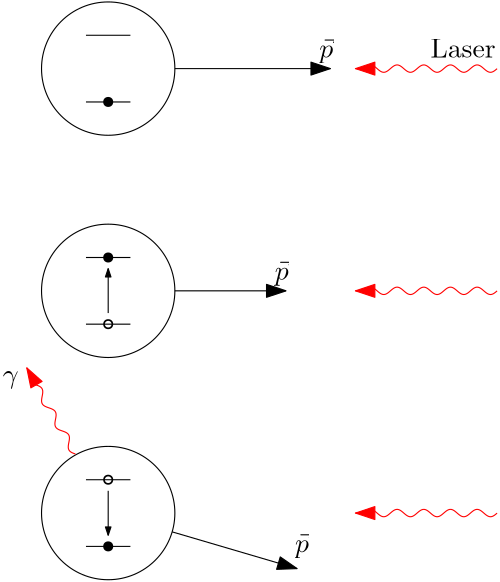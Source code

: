 <?xml version="1.0"?>
<!DOCTYPE ipe SYSTEM "ipe.dtd">
<ipe version="70005" creator="Ipe 7.1.4">
<info created="D:20150518172121" modified="D:20150518174041"/>
<ipestyle name="basic">
<symbol name="arrow/arc(spx)">
<path stroke="sym-stroke" fill="sym-stroke" pen="sym-pen">
0 0 m
-1 0.333 l
-1 -0.333 l
h
</path>
</symbol>
<symbol name="arrow/farc(spx)">
<path stroke="sym-stroke" fill="white" pen="sym-pen">
0 0 m
-1 0.333 l
-1 -0.333 l
h
</path>
</symbol>
<symbol name="mark/circle(sx)" transformations="translations">
<path fill="sym-stroke">
0.6 0 0 0.6 0 0 e
0.4 0 0 0.4 0 0 e
</path>
</symbol>
<symbol name="mark/disk(sx)" transformations="translations">
<path fill="sym-stroke">
0.6 0 0 0.6 0 0 e
</path>
</symbol>
<symbol name="mark/fdisk(sfx)" transformations="translations">
<group>
<path fill="sym-fill">
0.5 0 0 0.5 0 0 e
</path>
<path fill="sym-stroke" fillrule="eofill">
0.6 0 0 0.6 0 0 e
0.4 0 0 0.4 0 0 e
</path>
</group>
</symbol>
<symbol name="mark/box(sx)" transformations="translations">
<path fill="sym-stroke" fillrule="eofill">
-0.6 -0.6 m
0.6 -0.6 l
0.6 0.6 l
-0.6 0.6 l
h
-0.4 -0.4 m
0.4 -0.4 l
0.4 0.4 l
-0.4 0.4 l
h
</path>
</symbol>
<symbol name="mark/square(sx)" transformations="translations">
<path fill="sym-stroke">
-0.6 -0.6 m
0.6 -0.6 l
0.6 0.6 l
-0.6 0.6 l
h
</path>
</symbol>
<symbol name="mark/fsquare(sfx)" transformations="translations">
<group>
<path fill="sym-fill">
-0.5 -0.5 m
0.5 -0.5 l
0.5 0.5 l
-0.5 0.5 l
h
</path>
<path fill="sym-stroke" fillrule="eofill">
-0.6 -0.6 m
0.6 -0.6 l
0.6 0.6 l
-0.6 0.6 l
h
-0.4 -0.4 m
0.4 -0.4 l
0.4 0.4 l
-0.4 0.4 l
h
</path>
</group>
</symbol>
<symbol name="mark/cross(sx)" transformations="translations">
<group>
<path fill="sym-stroke">
-0.43 -0.57 m
0.57 0.43 l
0.43 0.57 l
-0.57 -0.43 l
h
</path>
<path fill="sym-stroke">
-0.43 0.57 m
0.57 -0.43 l
0.43 -0.57 l
-0.57 0.43 l
h
</path>
</group>
</symbol>
<symbol name="arrow/fnormal(spx)">
<path stroke="sym-stroke" fill="white" pen="sym-pen">
0 0 m
-1 0.333 l
-1 -0.333 l
h
</path>
</symbol>
<symbol name="arrow/pointed(spx)">
<path stroke="sym-stroke" fill="sym-stroke" pen="sym-pen">
0 0 m
-1 0.333 l
-0.8 0 l
-1 -0.333 l
h
</path>
</symbol>
<symbol name="arrow/fpointed(spx)">
<path stroke="sym-stroke" fill="white" pen="sym-pen">
0 0 m
-1 0.333 l
-0.8 0 l
-1 -0.333 l
h
</path>
</symbol>
<symbol name="arrow/linear(spx)">
<path stroke="sym-stroke" pen="sym-pen">
-1 0.333 m
0 0 l
-1 -0.333 l
</path>
</symbol>
<symbol name="arrow/fdouble(spx)">
<path stroke="sym-stroke" fill="white" pen="sym-pen">
0 0 m
-1 0.333 l
-1 -0.333 l
h
-1 0 m
-2 0.333 l
-2 -0.333 l
h
</path>
</symbol>
<symbol name="arrow/double(spx)">
<path stroke="sym-stroke" fill="sym-stroke" pen="sym-pen">
0 0 m
-1 0.333 l
-1 -0.333 l
h
-1 0 m
-2 0.333 l
-2 -0.333 l
h
</path>
</symbol>
<pen name="heavier" value="0.8"/>
<pen name="fat" value="1.2"/>
<pen name="ultrafat" value="2"/>
<symbolsize name="large" value="5"/>
<symbolsize name="small" value="2"/>
<symbolsize name="tiny" value="1.1"/>
<arrowsize name="large" value="10"/>
<arrowsize name="small" value="5"/>
<arrowsize name="tiny" value="3"/>
<color name="red" value="1 0 0"/>
<color name="green" value="0 1 0"/>
<color name="blue" value="0 0 1"/>
<color name="yellow" value="1 1 0"/>
<color name="orange" value="1 0.647 0"/>
<color name="gold" value="1 0.843 0"/>
<color name="purple" value="0.627 0.125 0.941"/>
<color name="gray" value="0.745"/>
<color name="brown" value="0.647 0.165 0.165"/>
<color name="navy" value="0 0 0.502"/>
<color name="pink" value="1 0.753 0.796"/>
<color name="seagreen" value="0.18 0.545 0.341"/>
<color name="turquoise" value="0.251 0.878 0.816"/>
<color name="violet" value="0.933 0.51 0.933"/>
<color name="darkblue" value="0 0 0.545"/>
<color name="darkcyan" value="0 0.545 0.545"/>
<color name="darkgray" value="0.663"/>
<color name="darkgreen" value="0 0.392 0"/>
<color name="darkmagenta" value="0.545 0 0.545"/>
<color name="darkorange" value="1 0.549 0"/>
<color name="darkred" value="0.545 0 0"/>
<color name="lightblue" value="0.678 0.847 0.902"/>
<color name="lightcyan" value="0.878 1 1"/>
<color name="lightgray" value="0.827"/>
<color name="lightgreen" value="0.565 0.933 0.565"/>
<color name="lightyellow" value="1 1 0.878"/>
<dashstyle name="dashed" value="[4] 0"/>
<dashstyle name="dotted" value="[1 3] 0"/>
<dashstyle name="dash dotted" value="[4 2 1 2] 0"/>
<dashstyle name="dash dot dotted" value="[4 2 1 2 1 2] 0"/>
<textsize name="large" value="\large"/>
<textsize name="Large" value="\Large"/>
<textsize name="LARGE" value="\LARGE"/>
<textsize name="huge" value="\huge"/>
<textsize name="Huge" value="\Huge"/>
<textsize name="small" value="\small"/>
<textsize name="footnote" value="\footnotesize"/>
<textsize name="tiny" value="\tiny"/>
<textstyle name="center" begin="\begin{center}" end="\end{center}"/>
<textstyle name="itemize" begin="\begin{itemize}" end="\end{itemize}"/>
<textstyle name="item" begin="\begin{itemize}\item{}" end="\end{itemize}"/>
<gridsize name="4 pts" value="4"/>
<gridsize name="8 pts (~3 mm)" value="8"/>
<gridsize name="16 pts (~6 mm)" value="16"/>
<gridsize name="32 pts (~12 mm)" value="32"/>
<gridsize name="10 pts (~3.5 mm)" value="10"/>
<gridsize name="20 pts (~7 mm)" value="20"/>
<gridsize name="14 pts (~5 mm)" value="14"/>
<gridsize name="28 pts (~10 mm)" value="28"/>
<gridsize name="56 pts (~20 mm)" value="56"/>
<anglesize name="90 deg" value="90"/>
<anglesize name="60 deg" value="60"/>
<anglesize name="45 deg" value="45"/>
<anglesize name="30 deg" value="30"/>
<anglesize name="22.5 deg" value="22.5"/>
<tiling name="falling" angle="-60" step="4" width="1"/>
<tiling name="rising" angle="30" step="4" width="1"/>
</ipestyle>
<page>
<layer name="alpha"/>
<view layers="alpha" active="alpha"/>
<path layer="alpha" matrix="1 0 0 1 -8 40" stroke="black">
24 0 0 24 128 704 e
</path>
<path matrix="1 0 0 1 -8 44" stroke="black">
120 688 m
136 688 l
</path>
<path matrix="1 0 0 1 -8 40" stroke="black">
120 716 m
136 716 l
</path>
<use matrix="1 0 0 1 -8 40" name="mark/disk(sx)" pos="128 692" size="normal" stroke="black"/>
<path matrix="1 0 0 1 -8 40" stroke="black" arrow="normal/normal">
152 704 m
208 704 l
</path>
<text matrix="1 0 0 1 -8 36" transformations="translations" pos="204 712" stroke="black" type="label" width="5.012" height="7.125" depth="1.93" valign="baseline">$\vec{p}$</text>
<path matrix="1 0 0 1 -12 8" stroke="red">
264 740 m
264 740 l
264 740 l
264 740 l
h
</path>
<path matrix="1 0 0 1 -19 16" stroke="red" arrow="normal/normal">
232 728 m
228 728 l
</path>
<text matrix="1 0 0 1 -40 8" transformations="translations" pos="276 740" stroke="black" type="label" width="23.468" height="6.808" depth="0" valign="baseline">Laser</text>
<path matrix="1 0 0 1 -8 -40" stroke="black">
24 0 0 24 128 704 e
</path>
<path matrix="1 0 0 1 -8 -36" stroke="black">
120 688 m
136 688 l
</path>
<path matrix="1 0 0 1 -8 -40" stroke="black">
120 716 m
136 716 l
</path>
<use matrix="1 0 0 1 -8 -16" name="mark/disk(sx)" pos="128 692" size="normal" stroke="black"/>
<path stroke="black" arrow="normal/normal">
144 664 m
184 664 l
</path>
<text matrix="1 0 0 1 -24 -44" transformations="translations" pos="204 712" stroke="black" type="label" width="5.012" height="7.125" depth="1.93" valign="baseline">$\vec{p}$</text>
<path matrix="1 0 0 1 -8 -120" stroke="black">
24 0 0 24 128 704 e
</path>
<path matrix="1 0 0 1 -8 -116" stroke="black">
120 688 m
136 688 l
</path>
<path matrix="1 0 0 1 -8 -120" stroke="black">
120 716 m
136 716 l
</path>
<use matrix="1 0 0 1 -8 -120" name="mark/disk(sx)" pos="128 692" size="normal" stroke="black"/>
<path stroke="black" arrow="normal/normal">
143.025 577.228 m
188 564 l
</path>
<text matrix="1 0 0 1 -16.7437 -142.075" transformations="translations" pos="204 712" stroke="black" type="label" width="5.012" height="7.125" depth="1.93" valign="baseline">$\vec{p}$</text>
<use name="mark/circle(sx)" pos="120 652" size="normal" stroke="black"/>
<path stroke="black" arrow="normal/tiny">
120 656 m
120 672 l
</path>
<use matrix="1 0 0 1 0 -56" name="mark/circle(sx)" pos="120 652" size="normal" stroke="black"/>
<path matrix="1 0 0 1 0 -8" stroke="black" arrow="normal/tiny">
120 600 m
120 584 l
</path>
<path matrix="1 0 0 1 -12 56" stroke="red">
224 688 m
224.162 688.144 224.323 688.283 224.485 688.416 c
224.646 688.549 224.808 688.676 224.97 688.79 c
225.131 688.904 225.293 689.004 225.455 689.086 c
225.616 689.167 225.778 689.231 225.939 689.273 c
226.101 689.315 226.263 689.335 226.424 689.333 c
226.586 689.331 226.747 689.306 226.909 689.26 c
227.071 689.214 227.232 689.147 227.394 689.062 c
227.556 688.977 227.717 688.873 227.879 688.757 c
228.04 688.641 228.202 688.513 228.364 688.377 c
228.525 688.242 228.687 688.101 228.848 687.96 c
229.01 687.819 229.172 687.679 229.333 687.546 c
229.495 687.414 229.657 687.289 229.818 687.178 c
229.98 687.067 230.141 686.97 230.303 686.891 c
230.465 686.813 230.626 686.754 230.788 686.716 c
230.949 686.678 231.111 686.662 231.273 686.668 c
231.434 686.674 231.596 686.703 231.758 686.753 c
231.919 686.803 232.081 686.874 232.242 686.963 c
232.404 687.051 232.566 687.158 232.727 687.276 c
232.889 687.394 233.051 687.525 233.212 687.661 c
233.374 687.798 233.535 687.94 233.697 688.08 c
233.859 688.221 234.02 688.36 234.182 688.491 c
234.343 688.622 234.505 688.745 234.667 688.853 c
234.828 688.962 234.99 689.056 235.152 689.13 c
235.313 689.205 235.475 689.261 235.636 689.295 c
235.798 689.328 235.96 689.34 236.121 689.33 c
236.283 689.319 236.444 689.286 236.606 689.232 c
236.768 689.178 236.929 689.103 237.091 689.011 c
237.253 688.92 237.414 688.811 237.576 688.69 c
237.737 688.569 237.899 688.437 238.061 688.3 c
238.222 688.162 238.384 688.02 238.545 687.88 c
238.707 687.739 238.869 687.601 239.03 687.472 c
239.192 687.342 239.354 687.222 239.515 687.116 c
239.677 687.011 239.838 686.92 240 686.849 c
240.162 686.778 240.323 686.726 240.485 686.696 c
240.646 686.667 240.808 686.659 240.97 686.674 c
241.131 686.689 241.293 686.726 241.455 686.784 c
241.616 686.842 241.778 686.92 241.939 687.015 c
242.101 687.11 242.263 687.222 242.424 687.345 c
242.586 687.467 242.747 687.601 242.909 687.739 c
243.071 687.878 243.232 688.02 243.394 688.16 c
243.556 688.3 243.717 688.437 243.879 688.565 c
244.04 688.693 244.202 688.811 244.364 688.914 c
244.525 689.016 244.687 689.103 244.848 689.171 c
245.01 689.238 245.172 689.286 245.333 689.311 c
245.495 689.337 245.657 689.34 245.818 689.321 c
245.98 689.302 246.141 689.261 246.303 689.199 c
246.465 689.137 246.626 689.055 246.788 688.957 c
246.949 688.859 247.111 688.745 247.273 688.62 c
247.434 688.495 247.596 688.36 247.758 688.221 c
247.919 688.082 248.081 687.939 248.242 687.8 c
248.404 687.661 248.566 687.525 248.727 687.399 c
248.889 687.273 249.051 687.157 249.212 687.058 c
249.374 686.958 249.535 686.874 249.697 686.81 c
249.859 686.747 250.02 686.703 250.182 686.682 c
250.343 686.661 250.505 686.662 250.667 686.685 c
250.828 686.708 250.99 686.754 251.152 686.819 c
251.313 686.885 251.475 686.97 251.636 687.071 c
251.798 687.172 251.96 687.289 252.121 687.416 c
252.283 687.542 252.444 687.679 252.606 687.819 c
252.768 687.958 252.929 688.101 253.091 688.24 c
253.253 688.378 253.414 688.513 253.576 688.637 c
253.737 688.761 253.899 688.874 254.061 688.97 c
254.222 689.067 254.384 689.147 254.545 689.207 c
254.707 689.267 254.869 689.306 255.03 689.324 c
255.192 689.341 255.354 689.335 255.515 689.308 c
255.677 689.28 255.838 689.231 256 689.162 c
256.162 689.093 256.323 689.004 256.485 688.9 c
256.646 688.796 256.808 688.676 256.97 688.548 c
257.131 688.419 257.293 688.282 257.455 688.141 c
257.616 688.001 257.778 687.859 257.939 687.721 c
258.101 687.583 258.263 687.45 258.424 687.328 c
258.586 687.206 258.747 687.096 258.909 687.003 c
259.071 686.909 259.232 686.832 259.394 686.776 c
259.556 686.72 259.717 686.685 259.879 686.672 c
260.04 686.659 260.202 686.669 260.364 686.701 c
260.525 686.732 260.687 686.786 260.848 686.859 c
261.01 686.931 261.172 687.024 261.333 687.13 c
261.495 687.237 261.657 687.359 261.818 687.489 c
261.98 687.619 262.141 687.758 262.303 687.899 c
262.465 688.039 262.626 688.181 262.788 688.318 c
262.949 688.455 263.111 688.587 263.273 688.706 c
263.434 688.826 263.596 688.933 263.758 689.024 c
263.919 689.114 264.081 689.187 264.242 689.239 c
264.404 689.291 264.566 689.322 264.727 689.331 c
264.889 689.339 265.051 689.326 265.212 689.29 c
265.374 689.254 265.535 689.197 265.697 689.12 c
265.859 689.044 266.02 688.948 266.182 688.839 c
266.343 688.729 266.505 688.605 266.667 688.474 c
266.828 688.342 266.99 688.202 267.152 688.061 c
267.313 687.921 267.475 687.779 267.636 687.643 c
267.798 687.507 267.96 687.377 268.121 687.26 c
268.283 687.143 268.444 687.038 268.606 686.951 c
268.768 686.864 268.929 686.795 269.091 686.747 c
269.253 686.699 269.414 686.672 269.576 686.667 c
269.737 686.663 269.899 686.681 270.061 686.721 c
270.222 686.761 270.384 686.822 270.545 686.902 c
270.707 686.982 270.869 687.08 271.03 687.193 c
271.192 687.305 271.354 687.432 271.515 687.564 c
271.677 687.696 271.838 687.835 272 687.979 c
</path>
<path matrix="1 0 0 1 0 32" stroke="red">
93.4517 598.334 m
93.653 598.263 93.8565 598.195 94.0588 598.125 c
94.261 598.054 94.4601 597.983 94.652 597.907 c
94.8433 597.832 95.0265 597.75 95.1967 597.662 c
95.3656 597.573 95.5219 597.476 95.6613 597.371 c
95.8003 597.264 95.9229 597.148 96.0251 597.021 c
96.1286 596.894 96.2122 596.755 96.2762 596.606 c
96.3408 596.456 96.3858 596.296 96.4131 596.125 c
96.4404 595.954 96.4499 595.773 96.446 595.584 c
96.4416 595.395 96.4239 595.198 96.3966 594.995 c
96.3689 594.793 96.333 594.586 96.2936 594.376 c
96.2537 594.167 96.2109 593.955 96.171 593.746 c
96.1316 593.536 96.0948 593.328 96.0662 593.126 c
96.0381 592.922 96.0186 592.724 96.0134 592.535 c
96.0078 592.345 96.0155 592.163 96.0411 591.991 c
96.0676 591.819 96.11 591.658 96.1728 591.507 c
96.2351 591.357 96.317 591.217 96.4179 591.089 c
96.5183 590.961 96.6391 590.843 96.7764 590.736 c
96.9141 590.629 97.0687 590.531 97.2367 590.442 c
97.4051 590.353 97.5875 590.271 97.7779 590.195 c
97.9681 590.118 98.1672 590.047 98.3694 589.976 c
98.5708 589.906 98.7752 589.838 98.9765 589.767 c
99.1771 589.696 99.3745 589.624 99.5629 589.545 c
99.7507 589.468 99.9296 589.384 100.094 589.292 c
100.258 589.201 100.409 589.101 100.541 588.991 c
100.674 588.881 100.789 588.76 100.885 588.63 c
100.981 588.498 101.056 588.355 101.113 588.202 c
101.17 588.047 101.208 587.883 101.23 587.709 c
101.251 587.534 101.254 587.35 101.245 587.158 c
101.236 586.966 101.213 586.766 101.183 586.562 c
101.152 586.358 101.114 586.149 101.073 585.938 c
101.032 585.729 100.99 585.517 100.951 585.309 c
100.913 585.1 100.878 584.893 100.853 584.692 c
100.829 584.491 100.814 584.297 100.814 584.11 c
100.814 583.923 100.828 583.745 100.86 583.576 c
100.893 583.408 100.943 583.251 101.013 583.104 c
101.082 582.958 101.172 582.823 101.28 582.699 c
101.388 582.575 101.515 582.462 101.659 582.359 c
101.802 582.254 101.964 582.161 102.136 582.074 c
102.31 581.987 102.497 581.908 102.69 581.834 c
102.883 581.758 103.084 581.688 103.287 581.619 c
103.489 581.548 103.693 581.48 103.893 581.408 c
104.092 581.337 104.287 581.263 104.471 581.182 c
104.656 581.103 104.829 581.016 104.989 580.921 c
105.147 580.827 105.292 580.723 105.417 580.609 c
105.543 580.495 105.651 580.37 105.739 580.235 c
105.827 580.099 105.897 579.952 105.946 579.795 c
105.996 579.636 106.027 579.469 106.042 579.29 c
106.057 579.111 106.054 578.924 106.041 578.729 c
106.026 578.535 106 578.332 105.967 578.127 c
105.933 577.921 105.893 577.711 105.852 577.5 c
105.811 577.291 105.769 577.079 105.732 576.872 c
105.695 576.664 105.664 576.458 105.643 576.261 c
105.623 576.062 105.612 575.87 105.618 575.686 c
105.623 575.502 105.644 575.328 105.684 575.164 c
105.723 575 105.78 574.847 105.857 574.704 c
105.934 574.563 106.03 574.431 106.146 574.311 c
106.261 574.191 106.395 574.082 106.545 573.982 c
106.695 573.882 106.861 573.791 107.039 573.708 c
107.217 573.623 107.408 573.547 107.603 573.473 c
107.798 573.399 107.999 573.329 108.205 573.261 c
</path>
<path matrix="1 0 0 1 5.68412 34.559" stroke="red" arrow="normal/normal">
86.1849 599.68 m
85 601.732 l
</path>
<text matrix="1 0 0 1 -12.8208 20.5577" transformations="translations" pos="94.8711 610.263" stroke="black" type="label" width="5.711" height="4.297" depth="1.93" valign="baseline">$\gamma$</text>
<path matrix="1 0 0 1 -12 -72" stroke="red">
264 740 m
264 740 l
264 740 l
264 740 l
h
</path>
<path matrix="1 0 0 1 -19 -64" stroke="red" arrow="normal/normal">
232 728 m
228 728 l
</path>
<path matrix="1 0 0 1 -12 -24" stroke="red">
224 688 m
224.162 688.144 224.323 688.283 224.485 688.416 c
224.646 688.549 224.808 688.676 224.97 688.79 c
225.131 688.904 225.293 689.004 225.455 689.086 c
225.616 689.167 225.778 689.231 225.939 689.273 c
226.101 689.315 226.263 689.335 226.424 689.333 c
226.586 689.331 226.747 689.306 226.909 689.26 c
227.071 689.214 227.232 689.147 227.394 689.062 c
227.556 688.977 227.717 688.873 227.879 688.757 c
228.04 688.641 228.202 688.513 228.364 688.377 c
228.525 688.242 228.687 688.101 228.848 687.96 c
229.01 687.819 229.172 687.679 229.333 687.546 c
229.495 687.414 229.657 687.289 229.818 687.178 c
229.98 687.067 230.141 686.97 230.303 686.891 c
230.465 686.813 230.626 686.754 230.788 686.716 c
230.949 686.678 231.111 686.662 231.273 686.668 c
231.434 686.674 231.596 686.703 231.758 686.753 c
231.919 686.803 232.081 686.874 232.242 686.963 c
232.404 687.051 232.566 687.158 232.727 687.276 c
232.889 687.394 233.051 687.525 233.212 687.661 c
233.374 687.798 233.535 687.94 233.697 688.08 c
233.859 688.221 234.02 688.36 234.182 688.491 c
234.343 688.622 234.505 688.745 234.667 688.853 c
234.828 688.962 234.99 689.056 235.152 689.13 c
235.313 689.205 235.475 689.261 235.636 689.295 c
235.798 689.328 235.96 689.34 236.121 689.33 c
236.283 689.319 236.444 689.286 236.606 689.232 c
236.768 689.178 236.929 689.103 237.091 689.011 c
237.253 688.92 237.414 688.811 237.576 688.69 c
237.737 688.569 237.899 688.437 238.061 688.3 c
238.222 688.162 238.384 688.02 238.545 687.88 c
238.707 687.739 238.869 687.601 239.03 687.472 c
239.192 687.342 239.354 687.222 239.515 687.116 c
239.677 687.011 239.838 686.92 240 686.849 c
240.162 686.778 240.323 686.726 240.485 686.696 c
240.646 686.667 240.808 686.659 240.97 686.674 c
241.131 686.689 241.293 686.726 241.455 686.784 c
241.616 686.842 241.778 686.92 241.939 687.015 c
242.101 687.11 242.263 687.222 242.424 687.345 c
242.586 687.467 242.747 687.601 242.909 687.739 c
243.071 687.878 243.232 688.02 243.394 688.16 c
243.556 688.3 243.717 688.437 243.879 688.565 c
244.04 688.693 244.202 688.811 244.364 688.914 c
244.525 689.016 244.687 689.103 244.848 689.171 c
245.01 689.238 245.172 689.286 245.333 689.311 c
245.495 689.337 245.657 689.34 245.818 689.321 c
245.98 689.302 246.141 689.261 246.303 689.199 c
246.465 689.137 246.626 689.055 246.788 688.957 c
246.949 688.859 247.111 688.745 247.273 688.62 c
247.434 688.495 247.596 688.36 247.758 688.221 c
247.919 688.082 248.081 687.939 248.242 687.8 c
248.404 687.661 248.566 687.525 248.727 687.399 c
248.889 687.273 249.051 687.157 249.212 687.058 c
249.374 686.958 249.535 686.874 249.697 686.81 c
249.859 686.747 250.02 686.703 250.182 686.682 c
250.343 686.661 250.505 686.662 250.667 686.685 c
250.828 686.708 250.99 686.754 251.152 686.819 c
251.313 686.885 251.475 686.97 251.636 687.071 c
251.798 687.172 251.96 687.289 252.121 687.416 c
252.283 687.542 252.444 687.679 252.606 687.819 c
252.768 687.958 252.929 688.101 253.091 688.24 c
253.253 688.378 253.414 688.513 253.576 688.637 c
253.737 688.761 253.899 688.874 254.061 688.97 c
254.222 689.067 254.384 689.147 254.545 689.207 c
254.707 689.267 254.869 689.306 255.03 689.324 c
255.192 689.341 255.354 689.335 255.515 689.308 c
255.677 689.28 255.838 689.231 256 689.162 c
256.162 689.093 256.323 689.004 256.485 688.9 c
256.646 688.796 256.808 688.676 256.97 688.548 c
257.131 688.419 257.293 688.282 257.455 688.141 c
257.616 688.001 257.778 687.859 257.939 687.721 c
258.101 687.583 258.263 687.45 258.424 687.328 c
258.586 687.206 258.747 687.096 258.909 687.003 c
259.071 686.909 259.232 686.832 259.394 686.776 c
259.556 686.72 259.717 686.685 259.879 686.672 c
260.04 686.659 260.202 686.669 260.364 686.701 c
260.525 686.732 260.687 686.786 260.848 686.859 c
261.01 686.931 261.172 687.024 261.333 687.13 c
261.495 687.237 261.657 687.359 261.818 687.489 c
261.98 687.619 262.141 687.758 262.303 687.899 c
262.465 688.039 262.626 688.181 262.788 688.318 c
262.949 688.455 263.111 688.587 263.273 688.706 c
263.434 688.826 263.596 688.933 263.758 689.024 c
263.919 689.114 264.081 689.187 264.242 689.239 c
264.404 689.291 264.566 689.322 264.727 689.331 c
264.889 689.339 265.051 689.326 265.212 689.29 c
265.374 689.254 265.535 689.197 265.697 689.12 c
265.859 689.044 266.02 688.948 266.182 688.839 c
266.343 688.729 266.505 688.605 266.667 688.474 c
266.828 688.342 266.99 688.202 267.152 688.061 c
267.313 687.921 267.475 687.779 267.636 687.643 c
267.798 687.507 267.96 687.377 268.121 687.26 c
268.283 687.143 268.444 687.038 268.606 686.951 c
268.768 686.864 268.929 686.795 269.091 686.747 c
269.253 686.699 269.414 686.672 269.576 686.667 c
269.737 686.663 269.899 686.681 270.061 686.721 c
270.222 686.761 270.384 686.822 270.545 686.902 c
270.707 686.982 270.869 687.08 271.03 687.193 c
271.192 687.305 271.354 687.432 271.515 687.564 c
271.677 687.696 271.838 687.835 272 687.979 c
</path>
<path matrix="1 0 0 1 -12 -152" stroke="red">
264 740 m
264 740 l
264 740 l
264 740 l
h
</path>
<path matrix="1 0 0 1 -19 -144" stroke="red" arrow="normal/normal">
232 728 m
228 728 l
</path>
<path matrix="1 0 0 1 -12 -104" stroke="red">
224 688 m
224.162 688.144 224.323 688.283 224.485 688.416 c
224.646 688.549 224.808 688.676 224.97 688.79 c
225.131 688.904 225.293 689.004 225.455 689.086 c
225.616 689.167 225.778 689.231 225.939 689.273 c
226.101 689.315 226.263 689.335 226.424 689.333 c
226.586 689.331 226.747 689.306 226.909 689.26 c
227.071 689.214 227.232 689.147 227.394 689.062 c
227.556 688.977 227.717 688.873 227.879 688.757 c
228.04 688.641 228.202 688.513 228.364 688.377 c
228.525 688.242 228.687 688.101 228.848 687.96 c
229.01 687.819 229.172 687.679 229.333 687.546 c
229.495 687.414 229.657 687.289 229.818 687.178 c
229.98 687.067 230.141 686.97 230.303 686.891 c
230.465 686.813 230.626 686.754 230.788 686.716 c
230.949 686.678 231.111 686.662 231.273 686.668 c
231.434 686.674 231.596 686.703 231.758 686.753 c
231.919 686.803 232.081 686.874 232.242 686.963 c
232.404 687.051 232.566 687.158 232.727 687.276 c
232.889 687.394 233.051 687.525 233.212 687.661 c
233.374 687.798 233.535 687.94 233.697 688.08 c
233.859 688.221 234.02 688.36 234.182 688.491 c
234.343 688.622 234.505 688.745 234.667 688.853 c
234.828 688.962 234.99 689.056 235.152 689.13 c
235.313 689.205 235.475 689.261 235.636 689.295 c
235.798 689.328 235.96 689.34 236.121 689.33 c
236.283 689.319 236.444 689.286 236.606 689.232 c
236.768 689.178 236.929 689.103 237.091 689.011 c
237.253 688.92 237.414 688.811 237.576 688.69 c
237.737 688.569 237.899 688.437 238.061 688.3 c
238.222 688.162 238.384 688.02 238.545 687.88 c
238.707 687.739 238.869 687.601 239.03 687.472 c
239.192 687.342 239.354 687.222 239.515 687.116 c
239.677 687.011 239.838 686.92 240 686.849 c
240.162 686.778 240.323 686.726 240.485 686.696 c
240.646 686.667 240.808 686.659 240.97 686.674 c
241.131 686.689 241.293 686.726 241.455 686.784 c
241.616 686.842 241.778 686.92 241.939 687.015 c
242.101 687.11 242.263 687.222 242.424 687.345 c
242.586 687.467 242.747 687.601 242.909 687.739 c
243.071 687.878 243.232 688.02 243.394 688.16 c
243.556 688.3 243.717 688.437 243.879 688.565 c
244.04 688.693 244.202 688.811 244.364 688.914 c
244.525 689.016 244.687 689.103 244.848 689.171 c
245.01 689.238 245.172 689.286 245.333 689.311 c
245.495 689.337 245.657 689.34 245.818 689.321 c
245.98 689.302 246.141 689.261 246.303 689.199 c
246.465 689.137 246.626 689.055 246.788 688.957 c
246.949 688.859 247.111 688.745 247.273 688.62 c
247.434 688.495 247.596 688.36 247.758 688.221 c
247.919 688.082 248.081 687.939 248.242 687.8 c
248.404 687.661 248.566 687.525 248.727 687.399 c
248.889 687.273 249.051 687.157 249.212 687.058 c
249.374 686.958 249.535 686.874 249.697 686.81 c
249.859 686.747 250.02 686.703 250.182 686.682 c
250.343 686.661 250.505 686.662 250.667 686.685 c
250.828 686.708 250.99 686.754 251.152 686.819 c
251.313 686.885 251.475 686.97 251.636 687.071 c
251.798 687.172 251.96 687.289 252.121 687.416 c
252.283 687.542 252.444 687.679 252.606 687.819 c
252.768 687.958 252.929 688.101 253.091 688.24 c
253.253 688.378 253.414 688.513 253.576 688.637 c
253.737 688.761 253.899 688.874 254.061 688.97 c
254.222 689.067 254.384 689.147 254.545 689.207 c
254.707 689.267 254.869 689.306 255.03 689.324 c
255.192 689.341 255.354 689.335 255.515 689.308 c
255.677 689.28 255.838 689.231 256 689.162 c
256.162 689.093 256.323 689.004 256.485 688.9 c
256.646 688.796 256.808 688.676 256.97 688.548 c
257.131 688.419 257.293 688.282 257.455 688.141 c
257.616 688.001 257.778 687.859 257.939 687.721 c
258.101 687.583 258.263 687.45 258.424 687.328 c
258.586 687.206 258.747 687.096 258.909 687.003 c
259.071 686.909 259.232 686.832 259.394 686.776 c
259.556 686.72 259.717 686.685 259.879 686.672 c
260.04 686.659 260.202 686.669 260.364 686.701 c
260.525 686.732 260.687 686.786 260.848 686.859 c
261.01 686.931 261.172 687.024 261.333 687.13 c
261.495 687.237 261.657 687.359 261.818 687.489 c
261.98 687.619 262.141 687.758 262.303 687.899 c
262.465 688.039 262.626 688.181 262.788 688.318 c
262.949 688.455 263.111 688.587 263.273 688.706 c
263.434 688.826 263.596 688.933 263.758 689.024 c
263.919 689.114 264.081 689.187 264.242 689.239 c
264.404 689.291 264.566 689.322 264.727 689.331 c
264.889 689.339 265.051 689.326 265.212 689.29 c
265.374 689.254 265.535 689.197 265.697 689.12 c
265.859 689.044 266.02 688.948 266.182 688.839 c
266.343 688.729 266.505 688.605 266.667 688.474 c
266.828 688.342 266.99 688.202 267.152 688.061 c
267.313 687.921 267.475 687.779 267.636 687.643 c
267.798 687.507 267.96 687.377 268.121 687.26 c
268.283 687.143 268.444 687.038 268.606 686.951 c
268.768 686.864 268.929 686.795 269.091 686.747 c
269.253 686.699 269.414 686.672 269.576 686.667 c
269.737 686.663 269.899 686.681 270.061 686.721 c
270.222 686.761 270.384 686.822 270.545 686.902 c
270.707 686.982 270.869 687.08 271.03 687.193 c
271.192 687.305 271.354 687.432 271.515 687.564 c
271.677 687.696 271.838 687.835 272 687.979 c
</path>
</page>
</ipe>
